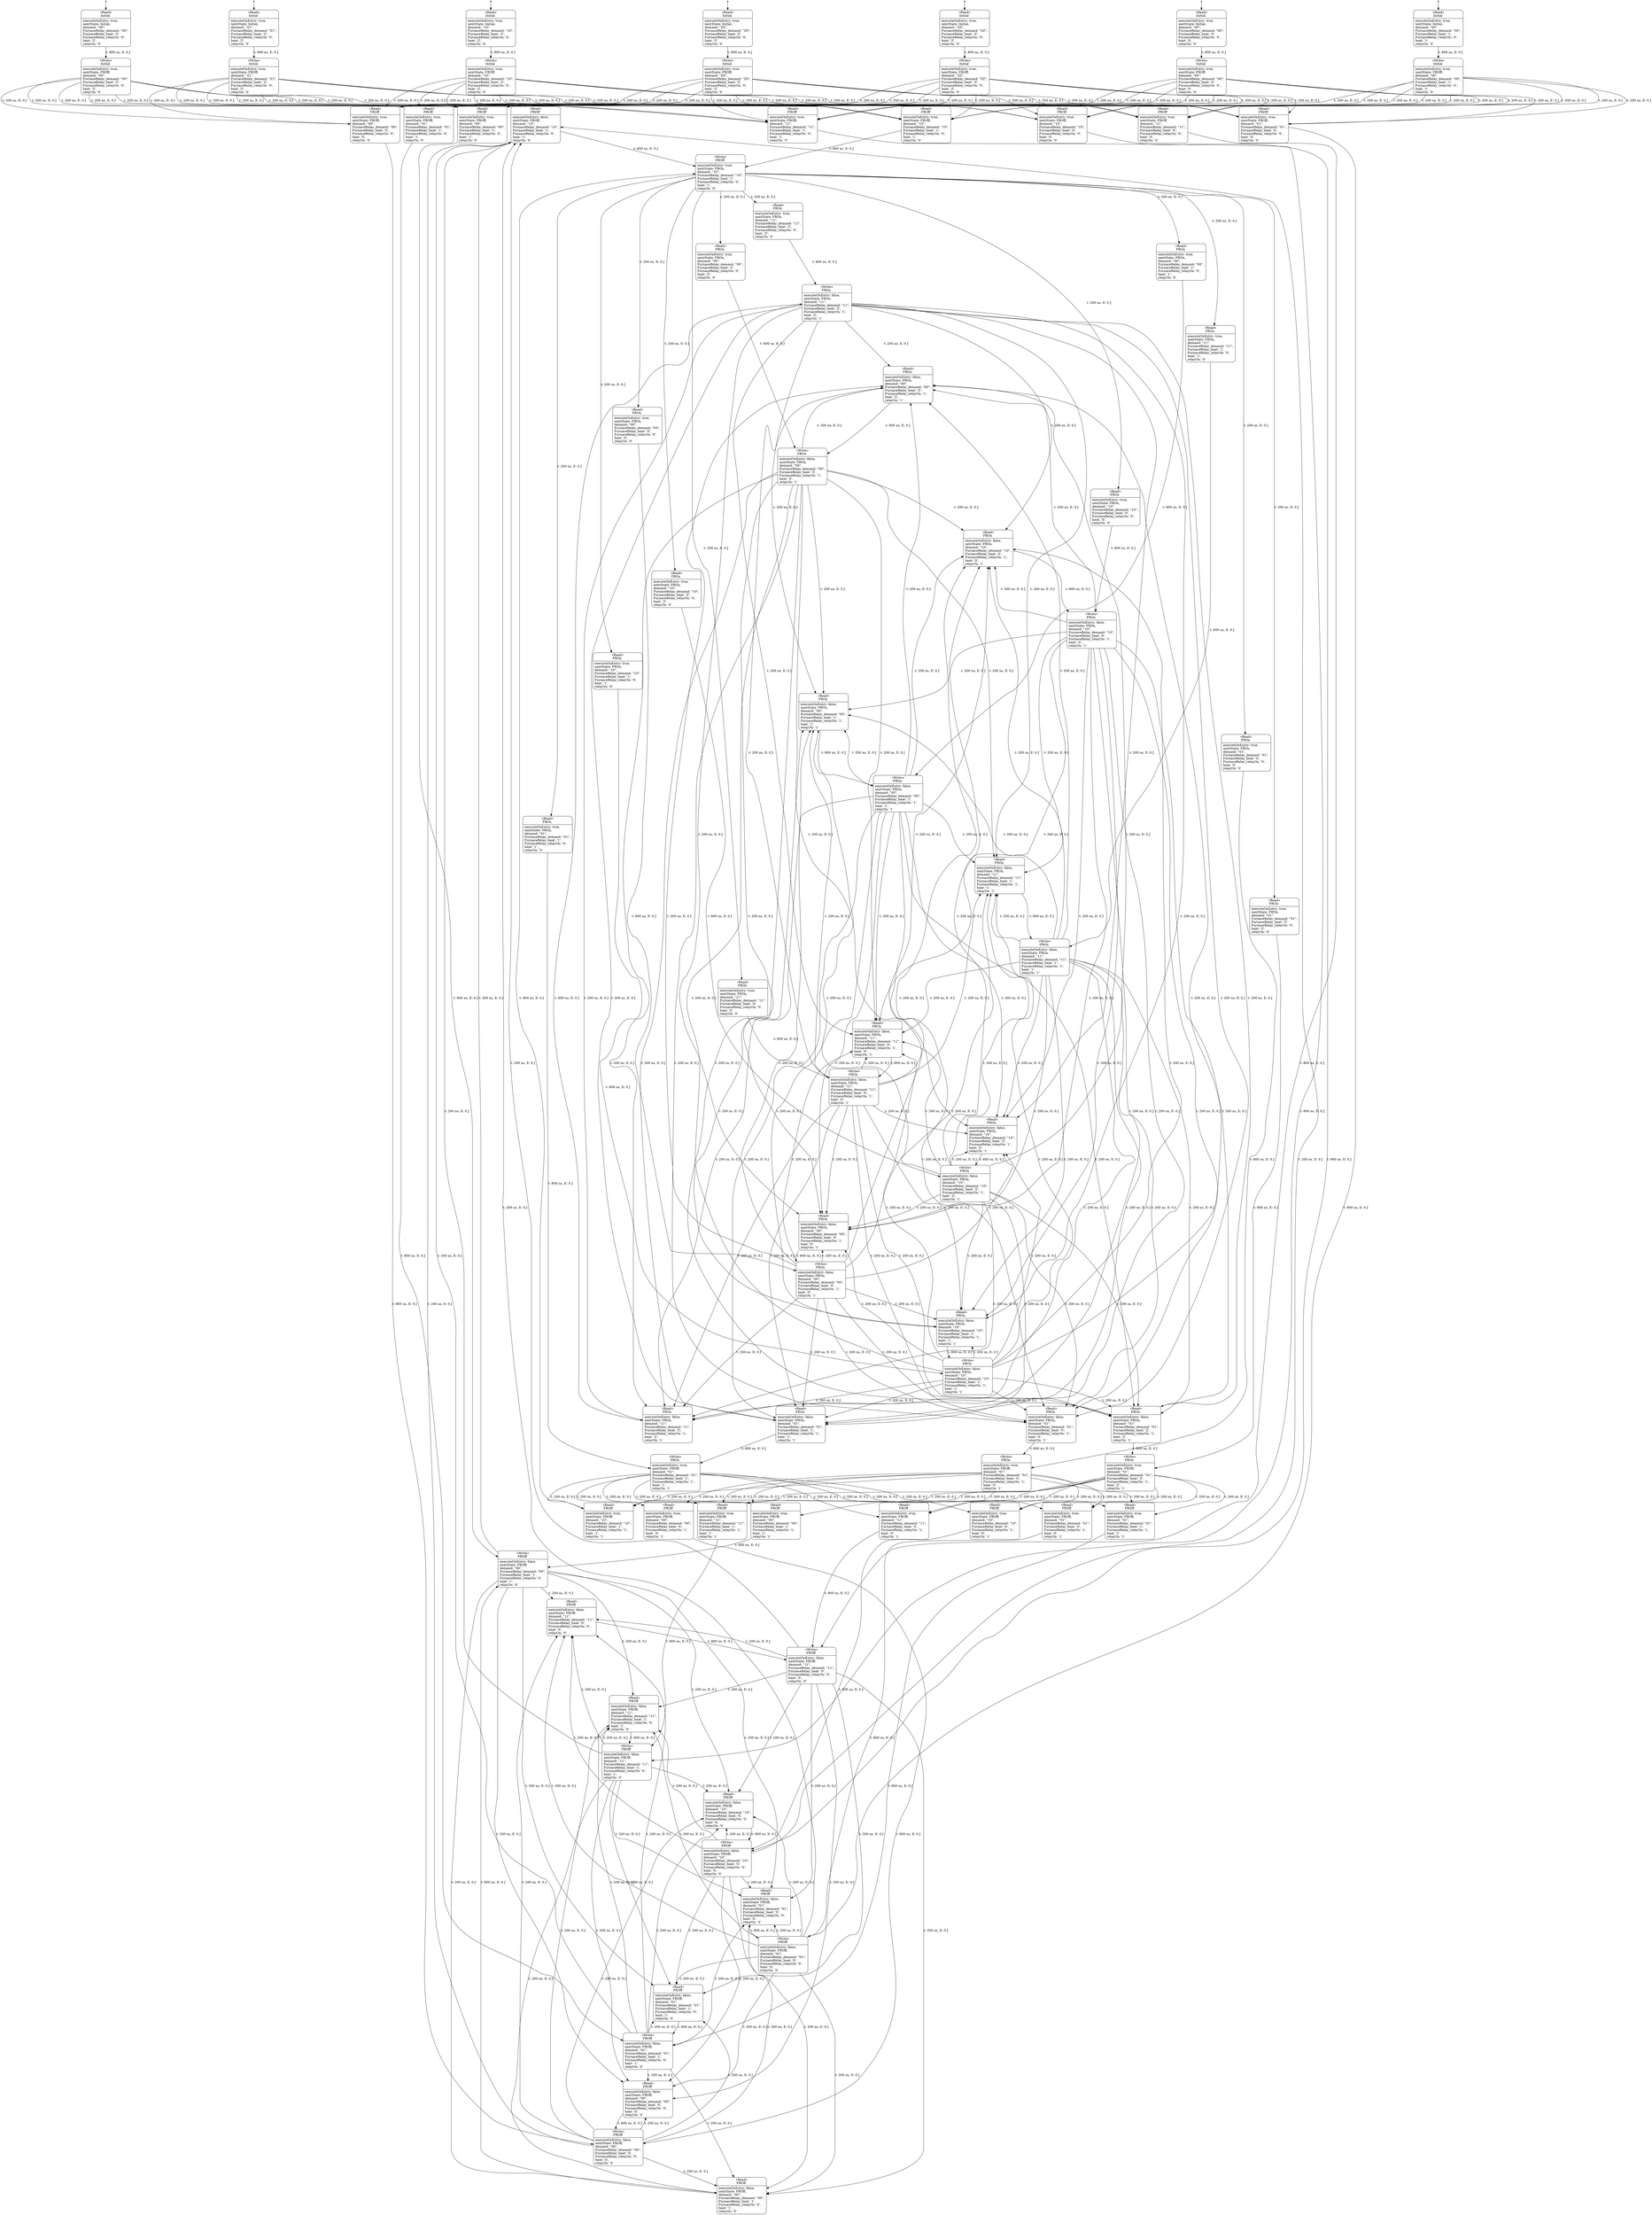 digraph {
    "0" [style=rounded shape=record label="{\ «Read»\nFROff | executeOnEntry: false,\lnextState: FROff,\ldemand: \"10\",\lFurnaceRelay_demand: \"10\",\lFurnaceRelay_heat: '1',\lFurnaceRelay_relayOn: '0',\lheat: '1',\lrelayOn: '0'\l}"]
    "1" [style=rounded shape=record label="{\ «Write»\nFROn | executeOnEntry: true,\lnextState: FROff,\ldemand: \"01\",\lFurnaceRelay_demand: \"01\",\lFurnaceRelay_heat: '1',\lFurnaceRelay_relayOn: '1',\lheat: '1',\lrelayOn: '1'\l}"]
    "2" [style=rounded shape=record label="{\ «Read»\nFROff | executeOnEntry: true,\lnextState: FROff,\ldemand: \"00\",\lFurnaceRelay_demand: \"00\",\lFurnaceRelay_heat: '1',\lFurnaceRelay_relayOn: '1',\lheat: '1',\lrelayOn: '1'\l}"]
    "3" [style=rounded shape=record label="{\ «Read»\nFROff | executeOnEntry: true,\lnextState: FROff,\ldemand: \"01\",\lFurnaceRelay_demand: \"01\",\lFurnaceRelay_heat: '0',\lFurnaceRelay_relayOn: '0',\lheat: '0',\lrelayOn: '0'\l}"]
    "4" [style=rounded shape=record label="{\ «Read»\nFROff | executeOnEntry: true,\lnextState: FROff,\ldemand: \"11\",\lFurnaceRelay_demand: \"11\",\lFurnaceRelay_heat: '1',\lFurnaceRelay_relayOn: '1',\lheat: '1',\lrelayOn: '1'\l}"]
    "5" [style=rounded shape=record label="{\ «Write»\nFROff | executeOnEntry: false,\lnextState: FROff,\ldemand: \"11\",\lFurnaceRelay_demand: \"11\",\lFurnaceRelay_heat: '0',\lFurnaceRelay_relayOn: '0',\lheat: '0',\lrelayOn: '0'\l}"]
    "6-0" [shape=point]
    "6" [style=rounded shape=record label="{\ «Read»\nInitial | executeOnEntry: true,\lnextState: Initial,\ldemand: \"00\",\lFurnaceRelay_demand: \"00\",\lFurnaceRelay_heat: '1',\lFurnaceRelay_relayOn: '0',\lheat: '1',\lrelayOn: '0'\l}"]
    "6-0" -> "6"
    "7" [style=rounded shape=record label="{\ «Write»\nFROn | executeOnEntry: false,\lnextState: FROn,\ldemand: \"10\",\lFurnaceRelay_demand: \"10\",\lFurnaceRelay_heat: '1',\lFurnaceRelay_relayOn: '1',\lheat: '1',\lrelayOn: '1'\l}"]
    "8-0" [shape=point]
    "8" [style=rounded shape=record label="{\ «Read»\nInitial | executeOnEntry: true,\lnextState: Initial,\ldemand: \"ZZ\",\lFurnaceRelay_demand: \"ZZ\",\lFurnaceRelay_heat: 'Z',\lFurnaceRelay_relayOn: '0',\lheat: 'Z',\lrelayOn: '0'\l}"]
    "8-0" -> "8"
    "9-0" [shape=point]
    "9" [style=rounded shape=record label="{\ «Read»\nInitial | executeOnEntry: true,\lnextState: Initial,\ldemand: \"Z1\",\lFurnaceRelay_demand: \"Z1\",\lFurnaceRelay_heat: 'Z',\lFurnaceRelay_relayOn: '0',\lheat: 'Z',\lrelayOn: '0'\l}"]
    "9-0" -> "9"
    "10" [style=rounded shape=record label="{\ «Read»\nFROn | executeOnEntry: false,\lnextState: FROn,\ldemand: \"00\",\lFurnaceRelay_demand: \"00\",\lFurnaceRelay_heat: 'Z',\lFurnaceRelay_relayOn: '1',\lheat: 'Z',\lrelayOn: '1'\l}"]
    "11" [style=rounded shape=record label="{\ «Read»\nFROff | executeOnEntry: true,\lnextState: FROff,\ldemand: \"00\",\lFurnaceRelay_demand: \"00\",\lFurnaceRelay_heat: '0',\lFurnaceRelay_relayOn: '0',\lheat: '0',\lrelayOn: '0'\l}"]
    "12" [style=rounded shape=record label="{\ «Read»\nFROff | executeOnEntry: true,\lnextState: FROff,\ldemand: \"01\",\lFurnaceRelay_demand: \"01\",\lFurnaceRelay_heat: '0',\lFurnaceRelay_relayOn: '1',\lheat: '0',\lrelayOn: '1'\l}"]
    "13" [style=rounded shape=record label="{\ «Write»\nFROn | executeOnEntry: false,\lnextState: FROn,\ldemand: \"10\",\lFurnaceRelay_demand: \"10\",\lFurnaceRelay_heat: '0',\lFurnaceRelay_relayOn: '1',\lheat: '0',\lrelayOn: '1'\l}"]
    "14" [style=rounded shape=record label="{\ «Read»\nFROn | executeOnEntry: false,\lnextState: FROn,\ldemand: \"11\",\lFurnaceRelay_demand: \"11\",\lFurnaceRelay_heat: '0',\lFurnaceRelay_relayOn: '1',\lheat: '0',\lrelayOn: '1'\l}"]
    "15-0" [shape=point]
    "15" [style=rounded shape=record label="{\ «Read»\nInitial | executeOnEntry: true,\lnextState: Initial,\ldemand: \"10\",\lFurnaceRelay_demand: \"10\",\lFurnaceRelay_heat: 'Z',\lFurnaceRelay_relayOn: '0',\lheat: 'Z',\lrelayOn: '0'\l}"]
    "15-0" -> "15"
    "16" [style=rounded shape=record label="{\ «Read»\nFROff | executeOnEntry: true,\lnextState: FROff,\ldemand: \"10\",\lFurnaceRelay_demand: \"10\",\lFurnaceRelay_heat: '0',\lFurnaceRelay_relayOn: '0',\lheat: '0',\lrelayOn: '0'\l}"]
    "17" [style=rounded shape=record label="{\ «Read»\nFROn | executeOnEntry: false,\lnextState: FROn,\ldemand: \"01\",\lFurnaceRelay_demand: \"01\",\lFurnaceRelay_heat: 'Z',\lFurnaceRelay_relayOn: '1',\lheat: 'Z',\lrelayOn: '1'\l}"]
    "18" [style=rounded shape=record label="{\ «Write»\nFROff | executeOnEntry: false,\lnextState: FROff,\ldemand: \"10\",\lFurnaceRelay_demand: \"10\",\lFurnaceRelay_heat: '0',\lFurnaceRelay_relayOn: '0',\lheat: '0',\lrelayOn: '0'\l}"]
    "19" [style=rounded shape=record label="{\ «Read»\nFROff | executeOnEntry: true,\lnextState: FROff,\ldemand: \"11\",\lFurnaceRelay_demand: \"11\",\lFurnaceRelay_heat: '0',\lFurnaceRelay_relayOn: '0',\lheat: '0',\lrelayOn: '0'\l}"]
    "20" [style=rounded shape=record label="{\ «Write»\nFROff | executeOnEntry: false,\lnextState: FROff,\ldemand: \"01\",\lFurnaceRelay_demand: \"01\",\lFurnaceRelay_heat: '0',\lFurnaceRelay_relayOn: '0',\lheat: '0',\lrelayOn: '0'\l}"]
    "21" [style=rounded shape=record label="{\ «Write»\nInitial | executeOnEntry: true,\lnextState: FROff,\ldemand: \"00\",\lFurnaceRelay_demand: \"00\",\lFurnaceRelay_heat: '1',\lFurnaceRelay_relayOn: '0',\lheat: '1',\lrelayOn: '0'\l}"]
    "22" [style=rounded shape=record label="{\ «Write»\nFROn | executeOnEntry: true,\lnextState: FROff,\ldemand: \"01\",\lFurnaceRelay_demand: \"01\",\lFurnaceRelay_heat: '0',\lFurnaceRelay_relayOn: '1',\lheat: '0',\lrelayOn: '1'\l}"]
    "23" [style=rounded shape=record label="{\ «Read»\nFROn | executeOnEntry: false,\lnextState: FROn,\ldemand: \"01\",\lFurnaceRelay_demand: \"01\",\lFurnaceRelay_heat: '0',\lFurnaceRelay_relayOn: '1',\lheat: '0',\lrelayOn: '1'\l}"]
    "24" [style=rounded shape=record label="{\ «Read»\nFROn | executeOnEntry: true,\lnextState: FROn,\ldemand: \"11\",\lFurnaceRelay_demand: \"11\",\lFurnaceRelay_heat: 'Z',\lFurnaceRelay_relayOn: '0',\lheat: 'Z',\lrelayOn: '0'\l}"]
    "25" [style=rounded shape=record label="{\ «Read»\nFROn | executeOnEntry: false,\lnextState: FROn,\ldemand: \"10\",\lFurnaceRelay_demand: \"10\",\lFurnaceRelay_heat: 'Z',\lFurnaceRelay_relayOn: '1',\lheat: 'Z',\lrelayOn: '1'\l}"]
    "26" [style=rounded shape=record label="{\ «Write»\nFROn | executeOnEntry: false,\lnextState: FROn,\ldemand: \"00\",\lFurnaceRelay_demand: \"00\",\lFurnaceRelay_heat: '0',\lFurnaceRelay_relayOn: '1',\lheat: '0',\lrelayOn: '1'\l}"]
    "27" [style=rounded shape=record label="{\ «Read»\nFROff | executeOnEntry: false,\lnextState: FROff,\ldemand: \"00\",\lFurnaceRelay_demand: \"00\",\lFurnaceRelay_heat: '1',\lFurnaceRelay_relayOn: '0',\lheat: '1',\lrelayOn: '0'\l}"]
    "28-0" [shape=point]
    "28" [style=rounded shape=record label="{\ «Read»\nInitial | executeOnEntry: true,\lnextState: Initial,\ldemand: \"Z0\",\lFurnaceRelay_demand: \"Z0\",\lFurnaceRelay_heat: 'Z',\lFurnaceRelay_relayOn: '0',\lheat: 'Z',\lrelayOn: '0'\l}"]
    "28-0" -> "28"
    "29" [style=rounded shape=record label="{\ «Read»\nFROn | executeOnEntry: true,\lnextState: FROn,\ldemand: \"11\",\lFurnaceRelay_demand: \"11\",\lFurnaceRelay_heat: '1',\lFurnaceRelay_relayOn: '0',\lheat: '1',\lrelayOn: '0'\l}"]
    "30" [style=rounded shape=record label="{\ «Write»\nFROn | executeOnEntry: false,\lnextState: FROn,\ldemand: \"10\",\lFurnaceRelay_demand: \"10\",\lFurnaceRelay_heat: 'Z',\lFurnaceRelay_relayOn: '1',\lheat: 'Z',\lrelayOn: '1'\l}"]
    "31" [style=rounded shape=record label="{\ «Write»\nFROff | executeOnEntry: false,\lnextState: FROff,\ldemand: \"11\",\lFurnaceRelay_demand: \"11\",\lFurnaceRelay_heat: '1',\lFurnaceRelay_relayOn: '0',\lheat: '1',\lrelayOn: '0'\l}"]
    "32" [style=rounded shape=record label="{\ «Read»\nFROn | executeOnEntry: false,\lnextState: FROn,\ldemand: \"10\",\lFurnaceRelay_demand: \"10\",\lFurnaceRelay_heat: '1',\lFurnaceRelay_relayOn: '1',\lheat: '1',\lrelayOn: '1'\l}"]
    "33" [style=rounded shape=record label="{\ «Read»\nFROff | executeOnEntry: true,\lnextState: FROff,\ldemand: \"01\",\lFurnaceRelay_demand: \"01\",\lFurnaceRelay_heat: '1',\lFurnaceRelay_relayOn: '1',\lheat: '1',\lrelayOn: '1'\l}"]
    "34" [style=rounded shape=record label="{\ «Read»\nFROn | executeOnEntry: false,\lnextState: FROn,\ldemand: \"00\",\lFurnaceRelay_demand: \"00\",\lFurnaceRelay_heat: '0',\lFurnaceRelay_relayOn: '1',\lheat: '0',\lrelayOn: '1'\l}"]
    "35" [style=rounded shape=record label="{\ «Write»\nInitial | executeOnEntry: true,\lnextState: FROff,\ldemand: \"Z0\",\lFurnaceRelay_demand: \"Z0\",\lFurnaceRelay_heat: 'Z',\lFurnaceRelay_relayOn: '0',\lheat: 'Z',\lrelayOn: '0'\l}"]
    "36" [style=rounded shape=record label="{\ «Read»\nFROn | executeOnEntry: false,\lnextState: FROn,\ldemand: \"01\",\lFurnaceRelay_demand: \"01\",\lFurnaceRelay_heat: '1',\lFurnaceRelay_relayOn: '1',\lheat: '1',\lrelayOn: '1'\l}"]
    "37" [style=rounded shape=record label="{\ «Read»\nFROff | executeOnEntry: true,\lnextState: FROff,\ldemand: \"10\",\lFurnaceRelay_demand: \"10\",\lFurnaceRelay_heat: '1',\lFurnaceRelay_relayOn: '0',\lheat: '1',\lrelayOn: '0'\l}"]
    "38-0" [shape=point]
    "38" [style=rounded shape=record label="{\ «Read»\nInitial | executeOnEntry: true,\lnextState: Initial,\ldemand: \"00\",\lFurnaceRelay_demand: \"00\",\lFurnaceRelay_heat: 'Z',\lFurnaceRelay_relayOn: '0',\lheat: 'Z',\lrelayOn: '0'\l}"]
    "38-0" -> "38"
    "39" [style=rounded shape=record label="{\ «Write»\nInitial | executeOnEntry: true,\lnextState: FROff,\ldemand: \"Z1\",\lFurnaceRelay_demand: \"Z1\",\lFurnaceRelay_heat: 'Z',\lFurnaceRelay_relayOn: '0',\lheat: 'Z',\lrelayOn: '0'\l}"]
    "40" [style=rounded shape=record label="{\ «Write»\nFROff | executeOnEntry: false,\lnextState: FROff,\ldemand: \"00\",\lFurnaceRelay_demand: \"00\",\lFurnaceRelay_heat: '0',\lFurnaceRelay_relayOn: '0',\lheat: '0',\lrelayOn: '0'\l}"]
    "41" [style=rounded shape=record label="{\ «Read»\nFROff | executeOnEntry: false,\lnextState: FROff,\ldemand: \"00\",\lFurnaceRelay_demand: \"00\",\lFurnaceRelay_heat: '0',\lFurnaceRelay_relayOn: '0',\lheat: '0',\lrelayOn: '0'\l}"]
    "42" [style=rounded shape=record label="{\ «Read»\nFROff | executeOnEntry: true,\lnextState: FROff,\ldemand: \"11\",\lFurnaceRelay_demand: \"11\",\lFurnaceRelay_heat: '0',\lFurnaceRelay_relayOn: '1',\lheat: '0',\lrelayOn: '1'\l}"]
    "43-0" [shape=point]
    "43" [style=rounded shape=record label="{\ «Read»\nInitial | executeOnEntry: true,\lnextState: Initial,\ldemand: \"00\",\lFurnaceRelay_demand: \"00\",\lFurnaceRelay_heat: '0',\lFurnaceRelay_relayOn: '0',\lheat: '0',\lrelayOn: '0'\l}"]
    "43-0" -> "43"
    "44" [style=rounded shape=record label="{\ «Read»\nFROff | executeOnEntry: true,\lnextState: FROff,\ldemand: \"10\",\lFurnaceRelay_demand: \"10\",\lFurnaceRelay_heat: '0',\lFurnaceRelay_relayOn: '1',\lheat: '0',\lrelayOn: '1'\l}"]
    "45" [style=rounded shape=record label="{\ «Write»\nFROn | executeOnEntry: false,\lnextState: FROn,\ldemand: \"11\",\lFurnaceRelay_demand: \"11\",\lFurnaceRelay_heat: '1',\lFurnaceRelay_relayOn: '1',\lheat: '1',\lrelayOn: '1'\l}"]
    "46" [style=rounded shape=record label="{\ «Write»\nFROn | executeOnEntry: false,\lnextState: FROn,\ldemand: \"00\",\lFurnaceRelay_demand: \"00\",\lFurnaceRelay_heat: '1',\lFurnaceRelay_relayOn: '1',\lheat: '1',\lrelayOn: '1'\l}"]
    "47" [style=rounded shape=record label="{\ «Write»\nFROn | executeOnEntry: true,\lnextState: FROff,\ldemand: \"01\",\lFurnaceRelay_demand: \"01\",\lFurnaceRelay_heat: 'Z',\lFurnaceRelay_relayOn: '1',\lheat: 'Z',\lrelayOn: '1'\l}"]
    "48" [style=rounded shape=record label="{\ «Read»\nFROff | executeOnEntry: false,\lnextState: FROff,\ldemand: \"01\",\lFurnaceRelay_demand: \"01\",\lFurnaceRelay_heat: '1',\lFurnaceRelay_relayOn: '0',\lheat: '1',\lrelayOn: '0'\l}"]
    "49" [style=rounded shape=record label="{\ «Write»\nFROn | executeOnEntry: false,\lnextState: FROn,\ldemand: \"11\",\lFurnaceRelay_demand: \"11\",\lFurnaceRelay_heat: '0',\lFurnaceRelay_relayOn: '1',\lheat: '0',\lrelayOn: '1'\l}"]
    "50" [style=rounded shape=record label="{\ «Read»\nFROff | executeOnEntry: true,\lnextState: FROff,\ldemand: \"01\",\lFurnaceRelay_demand: \"01\",\lFurnaceRelay_heat: '1',\lFurnaceRelay_relayOn: '0',\lheat: '1',\lrelayOn: '0'\l}"]
    "51" [style=rounded shape=record label="{\ «Read»\nFROn | executeOnEntry: false,\lnextState: FROn,\ldemand: \"11\",\lFurnaceRelay_demand: \"11\",\lFurnaceRelay_heat: 'Z',\lFurnaceRelay_relayOn: '1',\lheat: 'Z',\lrelayOn: '1'\l}"]
    "52" [style=rounded shape=record label="{\ «Read»\nFROff | executeOnEntry: true,\lnextState: FROff,\ldemand: \"10\",\lFurnaceRelay_demand: \"10\",\lFurnaceRelay_heat: '1',\lFurnaceRelay_relayOn: '1',\lheat: '1',\lrelayOn: '1'\l}"]
    "53" [style=rounded shape=record label="{\ «Read»\nFROff | executeOnEntry: true,\lnextState: FROff,\ldemand: \"11\",\lFurnaceRelay_demand: \"11\",\lFurnaceRelay_heat: '1',\lFurnaceRelay_relayOn: '0',\lheat: '1',\lrelayOn: '0'\l}"]
    "54" [style=rounded shape=record label="{\ «Read»\nFROff | executeOnEntry: false,\lnextState: FROff,\ldemand: \"01\",\lFurnaceRelay_demand: \"01\",\lFurnaceRelay_heat: '0',\lFurnaceRelay_relayOn: '0',\lheat: '0',\lrelayOn: '0'\l}"]
    "55" [style=rounded shape=record label="{\ «Write»\nFROff | executeOnEntry: true,\lnextState: FROn,\ldemand: \"10\",\lFurnaceRelay_demand: \"10\",\lFurnaceRelay_heat: '1',\lFurnaceRelay_relayOn: '0',\lheat: '1',\lrelayOn: '0'\l}"]
    "56" [style=rounded shape=record label="{\ «Read»\nFROn | executeOnEntry: true,\lnextState: FROn,\ldemand: \"00\",\lFurnaceRelay_demand: \"00\",\lFurnaceRelay_heat: 'Z',\lFurnaceRelay_relayOn: '0',\lheat: 'Z',\lrelayOn: '0'\l}"]
    "57" [style=rounded shape=record label="{\ «Read»\nFROn | executeOnEntry: false,\lnextState: FROn,\ldemand: \"11\",\lFurnaceRelay_demand: \"11\",\lFurnaceRelay_heat: '1',\lFurnaceRelay_relayOn: '1',\lheat: '1',\lrelayOn: '1'\l}"]
    "58" [style=rounded shape=record label="{\ «Read»\nFROff | executeOnEntry: true,\lnextState: FROff,\ldemand: \"00\",\lFurnaceRelay_demand: \"00\",\lFurnaceRelay_heat: '0',\lFurnaceRelay_relayOn: '1',\lheat: '0',\lrelayOn: '1'\l}"]
    "59" [style=rounded shape=record label="{\ «Read»\nFROn | executeOnEntry: true,\lnextState: FROn,\ldemand: \"00\",\lFurnaceRelay_demand: \"00\",\lFurnaceRelay_heat: '1',\lFurnaceRelay_relayOn: '0',\lheat: '1',\lrelayOn: '0'\l}"]
    "60" [style=rounded shape=record label="{\ «Read»\nFROff | executeOnEntry: false,\lnextState: FROff,\ldemand: \"10\",\lFurnaceRelay_demand: \"10\",\lFurnaceRelay_heat: '0',\lFurnaceRelay_relayOn: '0',\lheat: '0',\lrelayOn: '0'\l}"]
    "61" [style=rounded shape=record label="{\ «Write»\nFROff | executeOnEntry: false,\lnextState: FROff,\ldemand: \"01\",\lFurnaceRelay_demand: \"01\",\lFurnaceRelay_heat: '1',\lFurnaceRelay_relayOn: '0',\lheat: '1',\lrelayOn: '0'\l}"]
    "62" [style=rounded shape=record label="{\ «Write»\nFROff | executeOnEntry: false,\lnextState: FROff,\ldemand: \"00\",\lFurnaceRelay_demand: \"00\",\lFurnaceRelay_heat: '1',\lFurnaceRelay_relayOn: '0',\lheat: '1',\lrelayOn: '0'\l}"]
    "63" [style=rounded shape=record label="{\ «Read»\nFROn | executeOnEntry: true,\lnextState: FROn,\ldemand: \"01\",\lFurnaceRelay_demand: \"01\",\lFurnaceRelay_heat: 'Z',\lFurnaceRelay_relayOn: '0',\lheat: 'Z',\lrelayOn: '0'\l}"]
    "64" [style=rounded shape=record label="{\ «Read»\nFROn | executeOnEntry: true,\lnextState: FROn,\ldemand: \"01\",\lFurnaceRelay_demand: \"01\",\lFurnaceRelay_heat: '0',\lFurnaceRelay_relayOn: '0',\lheat: '0',\lrelayOn: '0'\l}"]
    "65" [style=rounded shape=record label="{\ «Read»\nFROn | executeOnEntry: false,\lnextState: FROn,\ldemand: \"00\",\lFurnaceRelay_demand: \"00\",\lFurnaceRelay_heat: '1',\lFurnaceRelay_relayOn: '1',\lheat: '1',\lrelayOn: '1'\l}"]
    "66" [style=rounded shape=record label="{\ «Read»\nFROff | executeOnEntry: false,\lnextState: FROff,\ldemand: \"11\",\lFurnaceRelay_demand: \"11\",\lFurnaceRelay_heat: '1',\lFurnaceRelay_relayOn: '0',\lheat: '1',\lrelayOn: '0'\l}"]
    "67" [style=rounded shape=record label="{\ «Read»\nFROn | executeOnEntry: true,\lnextState: FROn,\ldemand: \"10\",\lFurnaceRelay_demand: \"10\",\lFurnaceRelay_heat: '0',\lFurnaceRelay_relayOn: '0',\lheat: '0',\lrelayOn: '0'\l}"]
    "68" [style=rounded shape=record label="{\ «Read»\nFROn | executeOnEntry: true,\lnextState: FROn,\ldemand: \"10\",\lFurnaceRelay_demand: \"10\",\lFurnaceRelay_heat: 'Z',\lFurnaceRelay_relayOn: '0',\lheat: 'Z',\lrelayOn: '0'\l}"]
    "69" [style=rounded shape=record label="{\ «Read»\nFROn | executeOnEntry: true,\lnextState: FROn,\ldemand: \"01\",\lFurnaceRelay_demand: \"01\",\lFurnaceRelay_heat: '1',\lFurnaceRelay_relayOn: '0',\lheat: '1',\lrelayOn: '0'\l}"]
    "70" [style=rounded shape=record label="{\ «Read»\nFROn | executeOnEntry: false,\lnextState: FROn,\ldemand: \"10\",\lFurnaceRelay_demand: \"10\",\lFurnaceRelay_heat: '0',\lFurnaceRelay_relayOn: '1',\lheat: '0',\lrelayOn: '1'\l}"]
    "71" [style=rounded shape=record label="{\ «Read»\nFROn | executeOnEntry: true,\lnextState: FROn,\ldemand: \"00\",\lFurnaceRelay_demand: \"00\",\lFurnaceRelay_heat: '0',\lFurnaceRelay_relayOn: '0',\lheat: '0',\lrelayOn: '0'\l}"]
    "72" [style=rounded shape=record label="{\ «Write»\nInitial | executeOnEntry: true,\lnextState: FROff,\ldemand: \"00\",\lFurnaceRelay_demand: \"00\",\lFurnaceRelay_heat: '0',\lFurnaceRelay_relayOn: '0',\lheat: '0',\lrelayOn: '0'\l}"]
    "73" [style=rounded shape=record label="{\ «Read»\nFROn | executeOnEntry: true,\lnextState: FROn,\ldemand: \"11\",\lFurnaceRelay_demand: \"11\",\lFurnaceRelay_heat: '0',\lFurnaceRelay_relayOn: '0',\lheat: '0',\lrelayOn: '0'\l}"]
    "74" [style=rounded shape=record label="{\ «Write»\nInitial | executeOnEntry: true,\lnextState: FROff,\ldemand: \"00\",\lFurnaceRelay_demand: \"00\",\lFurnaceRelay_heat: 'Z',\lFurnaceRelay_relayOn: '0',\lheat: 'Z',\lrelayOn: '0'\l}"]
    "75" [style=rounded shape=record label="{\ «Write»\nFROn | executeOnEntry: false,\lnextState: FROn,\ldemand: \"00\",\lFurnaceRelay_demand: \"00\",\lFurnaceRelay_heat: 'Z',\lFurnaceRelay_relayOn: '1',\lheat: 'Z',\lrelayOn: '1'\l}"]
    "76" [style=rounded shape=record label="{\ «Read»\nFROff | executeOnEntry: true,\lnextState: FROff,\ldemand: \"00\",\lFurnaceRelay_demand: \"00\",\lFurnaceRelay_heat: '1',\lFurnaceRelay_relayOn: '0',\lheat: '1',\lrelayOn: '0'\l}"]
    "77" [style=rounded shape=record label="{\ «Read»\nFROn | executeOnEntry: true,\lnextState: FROn,\ldemand: \"10\",\lFurnaceRelay_demand: \"10\",\lFurnaceRelay_heat: '1',\lFurnaceRelay_relayOn: '0',\lheat: '1',\lrelayOn: '0'\l}"]
    "78" [style=rounded shape=record label="{\ «Write»\nInitial | executeOnEntry: true,\lnextState: FROff,\ldemand: \"10\",\lFurnaceRelay_demand: \"10\",\lFurnaceRelay_heat: 'Z',\lFurnaceRelay_relayOn: '0',\lheat: 'Z',\lrelayOn: '0'\l}"]
    "79" [style=rounded shape=record label="{\ «Write»\nInitial | executeOnEntry: true,\lnextState: FROff,\ldemand: \"ZZ\",\lFurnaceRelay_demand: \"ZZ\",\lFurnaceRelay_heat: 'Z',\lFurnaceRelay_relayOn: '0',\lheat: 'Z',\lrelayOn: '0'\l}"]
    "80" [style=rounded shape=record label="{\ «Read»\nFROff | executeOnEntry: false,\lnextState: FROff,\ldemand: \"11\",\lFurnaceRelay_demand: \"11\",\lFurnaceRelay_heat: '0',\lFurnaceRelay_relayOn: '0',\lheat: '0',\lrelayOn: '0'\l}"]
    "81" [style=rounded shape=record label="{\ «Write»\nFROn | executeOnEntry: false,\lnextState: FROn,\ldemand: \"11\",\lFurnaceRelay_demand: \"11\",\lFurnaceRelay_heat: 'Z',\lFurnaceRelay_relayOn: '1',\lheat: 'Z',\lrelayOn: '1'\l}"]
    "0" -> "55" [label="t: 800 ns, E: 0 J"]
    "1" -> "58" [label="t: 200 ns, E: 0 J"]
    "1" -> "2" [label="t: 200 ns, E: 0 J"]
    "1" -> "44" [label="t: 200 ns, E: 0 J"]
    "1" -> "52" [label="t: 200 ns, E: 0 J"]
    "1" -> "12" [label="t: 200 ns, E: 0 J"]
    "1" -> "33" [label="t: 200 ns, E: 0 J"]
    "1" -> "42" [label="t: 200 ns, E: 0 J"]
    "1" -> "4" [label="t: 200 ns, E: 0 J"]
    "2" -> "62" [label="t: 800 ns, E: 0 J"]
    "3" -> "20" [label="t: 800 ns, E: 0 J"]
    "4" -> "31" [label="t: 800 ns, E: 0 J"]
    "5" -> "41" [label="t: 200 ns, E: 0 J"]
    "5" -> "27" [label="t: 200 ns, E: 0 J"]
    "5" -> "60" [label="t: 200 ns, E: 0 J"]
    "5" -> "0" [label="t: 200 ns, E: 0 J"]
    "5" -> "54" [label="t: 200 ns, E: 0 J"]
    "5" -> "48" [label="t: 200 ns, E: 0 J"]
    "5" -> "80" [label="t: 200 ns, E: 0 J"]
    "5" -> "66" [label="t: 200 ns, E: 0 J"]
    "6" -> "21" [label="t: 800 ns, E: 0 J"]
    "7" -> "34" [label="t: 200 ns, E: 0 J"]
    "7" -> "65" [label="t: 200 ns, E: 0 J"]
    "7" -> "10" [label="t: 200 ns, E: 0 J"]
    "7" -> "70" [label="t: 200 ns, E: 0 J"]
    "7" -> "32" [label="t: 200 ns, E: 0 J"]
    "7" -> "25" [label="t: 200 ns, E: 0 J"]
    "7" -> "23" [label="t: 200 ns, E: 0 J"]
    "7" -> "36" [label="t: 200 ns, E: 0 J"]
    "7" -> "17" [label="t: 200 ns, E: 0 J"]
    "7" -> "14" [label="t: 200 ns, E: 0 J"]
    "7" -> "57" [label="t: 200 ns, E: 0 J"]
    "7" -> "51" [label="t: 200 ns, E: 0 J"]
    "8" -> "79" [label="t: 800 ns, E: 0 J"]
    "9" -> "39" [label="t: 800 ns, E: 0 J"]
    "10" -> "75" [label="t: 800 ns, E: 0 J"]
    "11" -> "40" [label="t: 800 ns, E: 0 J"]
    "12" -> "20" [label="t: 800 ns, E: 0 J"]
    "13" -> "34" [label="t: 200 ns, E: 0 J"]
    "13" -> "65" [label="t: 200 ns, E: 0 J"]
    "13" -> "10" [label="t: 200 ns, E: 0 J"]
    "13" -> "70" [label="t: 200 ns, E: 0 J"]
    "13" -> "32" [label="t: 200 ns, E: 0 J"]
    "13" -> "25" [label="t: 200 ns, E: 0 J"]
    "13" -> "23" [label="t: 200 ns, E: 0 J"]
    "13" -> "36" [label="t: 200 ns, E: 0 J"]
    "13" -> "17" [label="t: 200 ns, E: 0 J"]
    "13" -> "14" [label="t: 200 ns, E: 0 J"]
    "13" -> "57" [label="t: 200 ns, E: 0 J"]
    "13" -> "51" [label="t: 200 ns, E: 0 J"]
    "14" -> "49" [label="t: 800 ns, E: 0 J"]
    "15" -> "78" [label="t: 800 ns, E: 0 J"]
    "16" -> "18" [label="t: 800 ns, E: 0 J"]
    "17" -> "47" [label="t: 800 ns, E: 0 J"]
    "18" -> "41" [label="t: 200 ns, E: 0 J"]
    "18" -> "27" [label="t: 200 ns, E: 0 J"]
    "18" -> "60" [label="t: 200 ns, E: 0 J"]
    "18" -> "0" [label="t: 200 ns, E: 0 J"]
    "18" -> "54" [label="t: 200 ns, E: 0 J"]
    "18" -> "48" [label="t: 200 ns, E: 0 J"]
    "18" -> "80" [label="t: 200 ns, E: 0 J"]
    "18" -> "66" [label="t: 200 ns, E: 0 J"]
    "19" -> "5" [label="t: 800 ns, E: 0 J"]
    "20" -> "41" [label="t: 200 ns, E: 0 J"]
    "20" -> "27" [label="t: 200 ns, E: 0 J"]
    "20" -> "60" [label="t: 200 ns, E: 0 J"]
    "20" -> "0" [label="t: 200 ns, E: 0 J"]
    "20" -> "54" [label="t: 200 ns, E: 0 J"]
    "20" -> "48" [label="t: 200 ns, E: 0 J"]
    "20" -> "80" [label="t: 200 ns, E: 0 J"]
    "20" -> "66" [label="t: 200 ns, E: 0 J"]
    "21" -> "11" [label="t: 200 ns, E: 0 J"]
    "21" -> "76" [label="t: 200 ns, E: 0 J"]
    "21" -> "16" [label="t: 200 ns, E: 0 J"]
    "21" -> "37" [label="t: 200 ns, E: 0 J"]
    "21" -> "3" [label="t: 200 ns, E: 0 J"]
    "21" -> "50" [label="t: 200 ns, E: 0 J"]
    "21" -> "19" [label="t: 200 ns, E: 0 J"]
    "21" -> "53" [label="t: 200 ns, E: 0 J"]
    "22" -> "58" [label="t: 200 ns, E: 0 J"]
    "22" -> "2" [label="t: 200 ns, E: 0 J"]
    "22" -> "44" [label="t: 200 ns, E: 0 J"]
    "22" -> "52" [label="t: 200 ns, E: 0 J"]
    "22" -> "12" [label="t: 200 ns, E: 0 J"]
    "22" -> "33" [label="t: 200 ns, E: 0 J"]
    "22" -> "42" [label="t: 200 ns, E: 0 J"]
    "22" -> "4" [label="t: 200 ns, E: 0 J"]
    "23" -> "22" [label="t: 800 ns, E: 0 J"]
    "24" -> "81" [label="t: 800 ns, E: 0 J"]
    "25" -> "30" [label="t: 800 ns, E: 0 J"]
    "26" -> "34" [label="t: 200 ns, E: 0 J"]
    "26" -> "65" [label="t: 200 ns, E: 0 J"]
    "26" -> "10" [label="t: 200 ns, E: 0 J"]
    "26" -> "70" [label="t: 200 ns, E: 0 J"]
    "26" -> "32" [label="t: 200 ns, E: 0 J"]
    "26" -> "25" [label="t: 200 ns, E: 0 J"]
    "26" -> "23" [label="t: 200 ns, E: 0 J"]
    "26" -> "36" [label="t: 200 ns, E: 0 J"]
    "26" -> "17" [label="t: 200 ns, E: 0 J"]
    "26" -> "14" [label="t: 200 ns, E: 0 J"]
    "26" -> "57" [label="t: 200 ns, E: 0 J"]
    "26" -> "51" [label="t: 200 ns, E: 0 J"]
    "27" -> "62" [label="t: 800 ns, E: 0 J"]
    "28" -> "35" [label="t: 800 ns, E: 0 J"]
    "29" -> "45" [label="t: 800 ns, E: 0 J"]
    "30" -> "34" [label="t: 200 ns, E: 0 J"]
    "30" -> "65" [label="t: 200 ns, E: 0 J"]
    "30" -> "10" [label="t: 200 ns, E: 0 J"]
    "30" -> "70" [label="t: 200 ns, E: 0 J"]
    "30" -> "32" [label="t: 200 ns, E: 0 J"]
    "30" -> "25" [label="t: 200 ns, E: 0 J"]
    "30" -> "23" [label="t: 200 ns, E: 0 J"]
    "30" -> "36" [label="t: 200 ns, E: 0 J"]
    "30" -> "17" [label="t: 200 ns, E: 0 J"]
    "30" -> "14" [label="t: 200 ns, E: 0 J"]
    "30" -> "57" [label="t: 200 ns, E: 0 J"]
    "30" -> "51" [label="t: 200 ns, E: 0 J"]
    "31" -> "41" [label="t: 200 ns, E: 0 J"]
    "31" -> "27" [label="t: 200 ns, E: 0 J"]
    "31" -> "60" [label="t: 200 ns, E: 0 J"]
    "31" -> "0" [label="t: 200 ns, E: 0 J"]
    "31" -> "54" [label="t: 200 ns, E: 0 J"]
    "31" -> "48" [label="t: 200 ns, E: 0 J"]
    "31" -> "80" [label="t: 200 ns, E: 0 J"]
    "31" -> "66" [label="t: 200 ns, E: 0 J"]
    "32" -> "7" [label="t: 800 ns, E: 0 J"]
    "33" -> "61" [label="t: 800 ns, E: 0 J"]
    "34" -> "26" [label="t: 800 ns, E: 0 J"]
    "35" -> "11" [label="t: 200 ns, E: 0 J"]
    "35" -> "76" [label="t: 200 ns, E: 0 J"]
    "35" -> "16" [label="t: 200 ns, E: 0 J"]
    "35" -> "37" [label="t: 200 ns, E: 0 J"]
    "35" -> "3" [label="t: 200 ns, E: 0 J"]
    "35" -> "50" [label="t: 200 ns, E: 0 J"]
    "35" -> "19" [label="t: 200 ns, E: 0 J"]
    "35" -> "53" [label="t: 200 ns, E: 0 J"]
    "36" -> "1" [label="t: 800 ns, E: 0 J"]
    "37" -> "55" [label="t: 800 ns, E: 0 J"]
    "38" -> "74" [label="t: 800 ns, E: 0 J"]
    "39" -> "11" [label="t: 200 ns, E: 0 J"]
    "39" -> "76" [label="t: 200 ns, E: 0 J"]
    "39" -> "16" [label="t: 200 ns, E: 0 J"]
    "39" -> "37" [label="t: 200 ns, E: 0 J"]
    "39" -> "3" [label="t: 200 ns, E: 0 J"]
    "39" -> "50" [label="t: 200 ns, E: 0 J"]
    "39" -> "19" [label="t: 200 ns, E: 0 J"]
    "39" -> "53" [label="t: 200 ns, E: 0 J"]
    "40" -> "41" [label="t: 200 ns, E: 0 J"]
    "40" -> "27" [label="t: 200 ns, E: 0 J"]
    "40" -> "60" [label="t: 200 ns, E: 0 J"]
    "40" -> "0" [label="t: 200 ns, E: 0 J"]
    "40" -> "54" [label="t: 200 ns, E: 0 J"]
    "40" -> "48" [label="t: 200 ns, E: 0 J"]
    "40" -> "80" [label="t: 200 ns, E: 0 J"]
    "40" -> "66" [label="t: 200 ns, E: 0 J"]
    "41" -> "40" [label="t: 800 ns, E: 0 J"]
    "42" -> "5" [label="t: 800 ns, E: 0 J"]
    "43" -> "72" [label="t: 800 ns, E: 0 J"]
    "44" -> "18" [label="t: 800 ns, E: 0 J"]
    "45" -> "34" [label="t: 200 ns, E: 0 J"]
    "45" -> "65" [label="t: 200 ns, E: 0 J"]
    "45" -> "10" [label="t: 200 ns, E: 0 J"]
    "45" -> "70" [label="t: 200 ns, E: 0 J"]
    "45" -> "32" [label="t: 200 ns, E: 0 J"]
    "45" -> "25" [label="t: 200 ns, E: 0 J"]
    "45" -> "23" [label="t: 200 ns, E: 0 J"]
    "45" -> "36" [label="t: 200 ns, E: 0 J"]
    "45" -> "17" [label="t: 200 ns, E: 0 J"]
    "45" -> "14" [label="t: 200 ns, E: 0 J"]
    "45" -> "57" [label="t: 200 ns, E: 0 J"]
    "45" -> "51" [label="t: 200 ns, E: 0 J"]
    "46" -> "34" [label="t: 200 ns, E: 0 J"]
    "46" -> "65" [label="t: 200 ns, E: 0 J"]
    "46" -> "10" [label="t: 200 ns, E: 0 J"]
    "46" -> "70" [label="t: 200 ns, E: 0 J"]
    "46" -> "32" [label="t: 200 ns, E: 0 J"]
    "46" -> "25" [label="t: 200 ns, E: 0 J"]
    "46" -> "23" [label="t: 200 ns, E: 0 J"]
    "46" -> "36" [label="t: 200 ns, E: 0 J"]
    "46" -> "17" [label="t: 200 ns, E: 0 J"]
    "46" -> "14" [label="t: 200 ns, E: 0 J"]
    "46" -> "57" [label="t: 200 ns, E: 0 J"]
    "46" -> "51" [label="t: 200 ns, E: 0 J"]
    "47" -> "58" [label="t: 200 ns, E: 0 J"]
    "47" -> "2" [label="t: 200 ns, E: 0 J"]
    "47" -> "44" [label="t: 200 ns, E: 0 J"]
    "47" -> "52" [label="t: 200 ns, E: 0 J"]
    "47" -> "12" [label="t: 200 ns, E: 0 J"]
    "47" -> "33" [label="t: 200 ns, E: 0 J"]
    "47" -> "42" [label="t: 200 ns, E: 0 J"]
    "47" -> "4" [label="t: 200 ns, E: 0 J"]
    "48" -> "61" [label="t: 800 ns, E: 0 J"]
    "49" -> "34" [label="t: 200 ns, E: 0 J"]
    "49" -> "65" [label="t: 200 ns, E: 0 J"]
    "49" -> "10" [label="t: 200 ns, E: 0 J"]
    "49" -> "70" [label="t: 200 ns, E: 0 J"]
    "49" -> "32" [label="t: 200 ns, E: 0 J"]
    "49" -> "25" [label="t: 200 ns, E: 0 J"]
    "49" -> "23" [label="t: 200 ns, E: 0 J"]
    "49" -> "36" [label="t: 200 ns, E: 0 J"]
    "49" -> "17" [label="t: 200 ns, E: 0 J"]
    "49" -> "14" [label="t: 200 ns, E: 0 J"]
    "49" -> "57" [label="t: 200 ns, E: 0 J"]
    "49" -> "51" [label="t: 200 ns, E: 0 J"]
    "50" -> "61" [label="t: 800 ns, E: 0 J"]
    "51" -> "81" [label="t: 800 ns, E: 0 J"]
    "52" -> "55" [label="t: 800 ns, E: 0 J"]
    "53" -> "31" [label="t: 800 ns, E: 0 J"]
    "54" -> "20" [label="t: 800 ns, E: 0 J"]
    "55" -> "71" [label="t: 200 ns, E: 0 J"]
    "55" -> "59" [label="t: 200 ns, E: 0 J"]
    "55" -> "56" [label="t: 200 ns, E: 0 J"]
    "55" -> "67" [label="t: 200 ns, E: 0 J"]
    "55" -> "77" [label="t: 200 ns, E: 0 J"]
    "55" -> "68" [label="t: 200 ns, E: 0 J"]
    "55" -> "64" [label="t: 200 ns, E: 0 J"]
    "55" -> "69" [label="t: 200 ns, E: 0 J"]
    "55" -> "63" [label="t: 200 ns, E: 0 J"]
    "55" -> "73" [label="t: 200 ns, E: 0 J"]
    "55" -> "29" [label="t: 200 ns, E: 0 J"]
    "55" -> "24" [label="t: 200 ns, E: 0 J"]
    "56" -> "75" [label="t: 800 ns, E: 0 J"]
    "57" -> "45" [label="t: 800 ns, E: 0 J"]
    "58" -> "40" [label="t: 800 ns, E: 0 J"]
    "59" -> "46" [label="t: 800 ns, E: 0 J"]
    "60" -> "18" [label="t: 800 ns, E: 0 J"]
    "61" -> "41" [label="t: 200 ns, E: 0 J"]
    "61" -> "27" [label="t: 200 ns, E: 0 J"]
    "61" -> "60" [label="t: 200 ns, E: 0 J"]
    "61" -> "0" [label="t: 200 ns, E: 0 J"]
    "61" -> "54" [label="t: 200 ns, E: 0 J"]
    "61" -> "48" [label="t: 200 ns, E: 0 J"]
    "61" -> "80" [label="t: 200 ns, E: 0 J"]
    "61" -> "66" [label="t: 200 ns, E: 0 J"]
    "62" -> "41" [label="t: 200 ns, E: 0 J"]
    "62" -> "27" [label="t: 200 ns, E: 0 J"]
    "62" -> "60" [label="t: 200 ns, E: 0 J"]
    "62" -> "0" [label="t: 200 ns, E: 0 J"]
    "62" -> "54" [label="t: 200 ns, E: 0 J"]
    "62" -> "48" [label="t: 200 ns, E: 0 J"]
    "62" -> "80" [label="t: 200 ns, E: 0 J"]
    "62" -> "66" [label="t: 200 ns, E: 0 J"]
    "63" -> "47" [label="t: 800 ns, E: 0 J"]
    "64" -> "22" [label="t: 800 ns, E: 0 J"]
    "65" -> "46" [label="t: 800 ns, E: 0 J"]
    "66" -> "31" [label="t: 800 ns, E: 0 J"]
    "67" -> "13" [label="t: 800 ns, E: 0 J"]
    "68" -> "30" [label="t: 800 ns, E: 0 J"]
    "69" -> "1" [label="t: 800 ns, E: 0 J"]
    "70" -> "13" [label="t: 800 ns, E: 0 J"]
    "71" -> "26" [label="t: 800 ns, E: 0 J"]
    "72" -> "11" [label="t: 200 ns, E: 0 J"]
    "72" -> "76" [label="t: 200 ns, E: 0 J"]
    "72" -> "16" [label="t: 200 ns, E: 0 J"]
    "72" -> "37" [label="t: 200 ns, E: 0 J"]
    "72" -> "3" [label="t: 200 ns, E: 0 J"]
    "72" -> "50" [label="t: 200 ns, E: 0 J"]
    "72" -> "19" [label="t: 200 ns, E: 0 J"]
    "72" -> "53" [label="t: 200 ns, E: 0 J"]
    "73" -> "49" [label="t: 800 ns, E: 0 J"]
    "74" -> "11" [label="t: 200 ns, E: 0 J"]
    "74" -> "76" [label="t: 200 ns, E: 0 J"]
    "74" -> "16" [label="t: 200 ns, E: 0 J"]
    "74" -> "37" [label="t: 200 ns, E: 0 J"]
    "74" -> "3" [label="t: 200 ns, E: 0 J"]
    "74" -> "50" [label="t: 200 ns, E: 0 J"]
    "74" -> "19" [label="t: 200 ns, E: 0 J"]
    "74" -> "53" [label="t: 200 ns, E: 0 J"]
    "75" -> "34" [label="t: 200 ns, E: 0 J"]
    "75" -> "65" [label="t: 200 ns, E: 0 J"]
    "75" -> "10" [label="t: 200 ns, E: 0 J"]
    "75" -> "70" [label="t: 200 ns, E: 0 J"]
    "75" -> "32" [label="t: 200 ns, E: 0 J"]
    "75" -> "25" [label="t: 200 ns, E: 0 J"]
    "75" -> "23" [label="t: 200 ns, E: 0 J"]
    "75" -> "36" [label="t: 200 ns, E: 0 J"]
    "75" -> "17" [label="t: 200 ns, E: 0 J"]
    "75" -> "14" [label="t: 200 ns, E: 0 J"]
    "75" -> "57" [label="t: 200 ns, E: 0 J"]
    "75" -> "51" [label="t: 200 ns, E: 0 J"]
    "76" -> "62" [label="t: 800 ns, E: 0 J"]
    "77" -> "7" [label="t: 800 ns, E: 0 J"]
    "78" -> "11" [label="t: 200 ns, E: 0 J"]
    "78" -> "76" [label="t: 200 ns, E: 0 J"]
    "78" -> "16" [label="t: 200 ns, E: 0 J"]
    "78" -> "37" [label="t: 200 ns, E: 0 J"]
    "78" -> "3" [label="t: 200 ns, E: 0 J"]
    "78" -> "50" [label="t: 200 ns, E: 0 J"]
    "78" -> "19" [label="t: 200 ns, E: 0 J"]
    "78" -> "53" [label="t: 200 ns, E: 0 J"]
    "79" -> "11" [label="t: 200 ns, E: 0 J"]
    "79" -> "76" [label="t: 200 ns, E: 0 J"]
    "79" -> "16" [label="t: 200 ns, E: 0 J"]
    "79" -> "37" [label="t: 200 ns, E: 0 J"]
    "79" -> "3" [label="t: 200 ns, E: 0 J"]
    "79" -> "50" [label="t: 200 ns, E: 0 J"]
    "79" -> "19" [label="t: 200 ns, E: 0 J"]
    "79" -> "53" [label="t: 200 ns, E: 0 J"]
    "80" -> "5" [label="t: 800 ns, E: 0 J"]
    "81" -> "34" [label="t: 200 ns, E: 0 J"]
    "81" -> "65" [label="t: 200 ns, E: 0 J"]
    "81" -> "10" [label="t: 200 ns, E: 0 J"]
    "81" -> "70" [label="t: 200 ns, E: 0 J"]
    "81" -> "32" [label="t: 200 ns, E: 0 J"]
    "81" -> "25" [label="t: 200 ns, E: 0 J"]
    "81" -> "23" [label="t: 200 ns, E: 0 J"]
    "81" -> "36" [label="t: 200 ns, E: 0 J"]
    "81" -> "17" [label="t: 200 ns, E: 0 J"]
    "81" -> "14" [label="t: 200 ns, E: 0 J"]
    "81" -> "57" [label="t: 200 ns, E: 0 J"]
    "81" -> "51" [label="t: 200 ns, E: 0 J"]
}